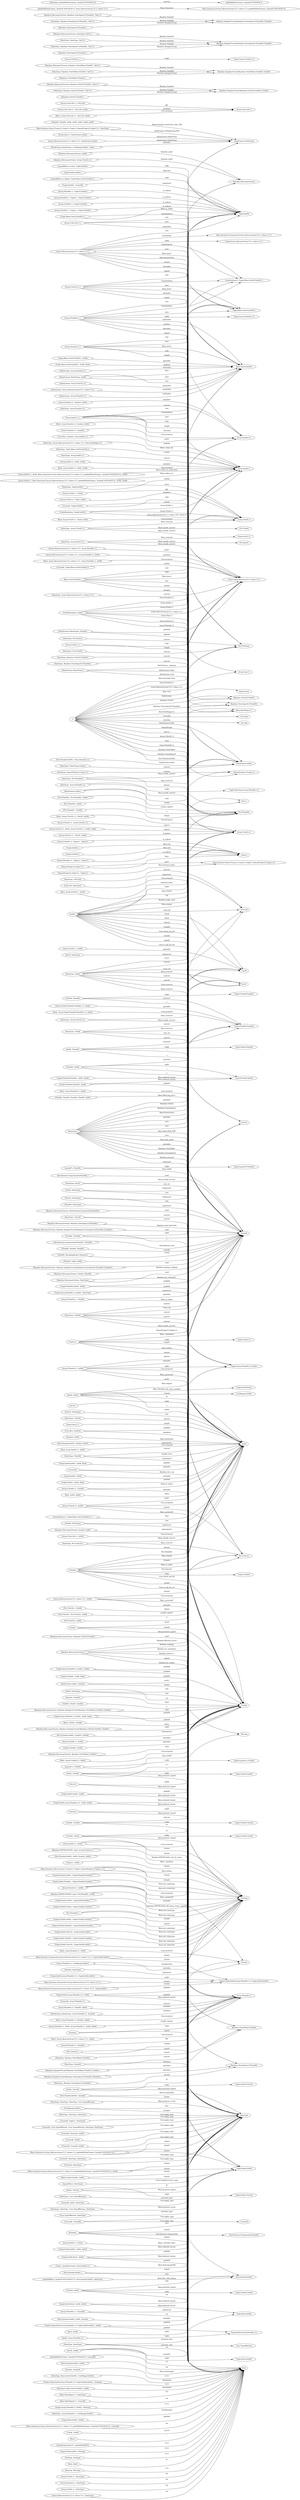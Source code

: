 digraph G {
rankdir="LR";
1 [ label="()",];
2 [ label="missing",];
3 [ label="DataFrames.DataFrame",];
4 [ label="(Int64,)",];
5 [ label="Random.MersenneTwister",];
6 [ label="(Random.MersenneTwister, Int64)",];
7 [ label="Array{UInt32,1}",];
8 [ label="(Int64, Int64)",];
9 [ label="Bool",];
10 [ label="(DataType,)",];
11 [ label="(UnionAll, DataType)",];
12 [ label="DataType",];
13 [ label="(UnionAll, DataType, Int64)",];
14 [ label="(UndefInitializer, Int64)",];
15 [ label="(DataType, Int64)",];
16 [ label="Int64",];
17 [ label="(Int64, UInt32)",];
18 [ label="(UInt32,)",];
19 [ label="(DataType, DataType)",];
20 [ label="Core.TypeofBottom",];
21 [ label="(DataType, DataType, DataType, Core.TypeofBottom)",];
22 [ label="(DataType, Core.TypeofBottom)",];
23 [ label="(Int64, DataType)",];
24 [ label="(UInt32, DataType)",];
25 [ label="(DataType, UInt32)",];
26 [ label="Tuple{Int64,UInt32}",];
27 [ label="Tuple{Int64,Int64}",];
28 [ label="(Tuple{Int64,UInt32}, Tuple{Int64,Int64})",];
29 [ label="Nothing",];
30 [ label="(Array{UInt32,1}, Int64)",];
31 [ label="UInt32",];
32 [ label="UInt64",];
33 [ label="UInt8",];
34 [ label="(UInt8, UInt8)",];
35 [ label="(UInt64, DataType)",];
36 [ label="(DataType, UInt64)",];
37 [ label="(Array{UInt32,1},)",];
38 [ label="IndexLinear",];
39 [ label="(IndexLinear, Array{UInt32,1})",];
40 [ label="Base.OneTo{Int64}",];
41 [ label="Tuple{Base.OneTo{Int64}}",];
42 [ label="Tuple{Int64}",];
43 [ label="(UnionAll, Tuple{Int64})",];
44 [ label="(Tuple{Int64}, Int64)",];
45 [ label="(Tuple{Int64}, Int64, Bool)",];
46 [ label="(Bool, Int64, Int64)",];
47 [ label="(Base.OneTo{Int64},)",];
48 [ label="(Tuple{Base.OneTo{Int64}}, Int64)",];
49 [ label="(Tuple{Base.OneTo{Int64}}, Int64, Bool)",];
50 [ label="(Array{UInt32,1}, UInt32, Int64)",];
51 [ label="(Bool, Array{UInt32,1}, UInt32, Int64)",];
52 [ label="(Int64, UInt64)",];
53 [ label="(Random.MersenneTwister, Array{UInt32,1})",];
54 [ label="(Bool,)",];
55 [ label="(Array{UInt32,1}, Array{UInt32,1})",];
56 [ label="(Array{UInt32,1}, Int64, Array{UInt32,1}, Int64, Int64)",];
57 [ label="Ptr{UInt32}",];
58 [ label="(DataType, Array{UInt32,1})",];
59 [ label="LinearIndices{1,Tuple{Base.OneTo{Int64}}}",];
60 [ label="(Tuple{Base.OneTo{Int64}},)",];
61 [ label="(UnionAll, Int64, DataType)",];
62 [ label="(LinearIndices{1,Tuple{Base.OneTo{Int64}}},)",];
63 [ label="(Ptr{UInt32}, Int64)",];
64 [ label="(Ptr{UInt32},)",];
65 [ label="(DataType, Ptr{UInt32})",];
66 [ label="(UInt64, UInt64)",];
67 [ label="(Ptr{UInt32}, UInt64)",];
68 [ label="(UInt64,)",];
69 [ label="(Ptr{UInt32}, Ptr{UInt32}, Int64)",];
70 [ label="Ptr{Nothing}",];
71 [ label="(Random.DSFMT.DSFMT_state, Array{UInt32,1})",];
72 [ label="(DataType, Array{Int32,1})",];
73 [ label="Array{Int32,1}",];
74 [ label="Int32",];
75 [ label="(DataType, Int32)",];
76 [ label="(Int32, DataType)",];
77 [ label="Ptr{Int32}",];
78 [ label="(DataType, Ptr{Int32})",];
79 [ label="(Random.MersenneTwister,)",];
80 [ label="(typeof(setproperty!), typeof(setfield!))",];
81 [ label="(Random.MersenneTwister, Symbol, Int64)",];
82 [ label="(DataType, Symbol)",];
83 [ label="(Random.MersenneTwister, DataType)",];
84 [ label="(Array{Float64,1}, Float64)",];
85 [ label="Array{Float64,1}",];
86 [ label="(DataType, Float64)",];
87 [ label="Float64",];
88 [ label="(Array{Float64,1},)",];
89 [ label="(Array{Float64,1}, Int64)",];
90 [ label="(Tuple{Int64,Int64}, Nothing)",];
91 [ label="(Tuple{Int64,Int64}, Int64)",];
92 [ label="(Array{Float64,1}, Float64, Int64)",];
93 [ label="(Float64, DataType)",];
94 [ label="(Bool, Array{Float64,1}, Float64, Int64)",];
95 [ label="(Base.OneTo{Int64}, Int64)",];
96 [ label="(Nothing, Nothing)",];
97 [ label="UInt128",];
98 [ label="(UInt128, DataType)",];
99 [ label="(Array{UInt128,1}, UInt128)",];
100 [ label="Array{UInt128,1}",];
101 [ label="(DataType, UInt128)",];
102 [ label="(Array{UInt128,1},)",];
103 [ label="(Array{UInt128,1}, Int64)",];
104 [ label="(Array{UInt128,1}, UInt128, Int64)",];
105 [ label="(Bool, Array{UInt128,1}, UInt128, Int64)",];
106 [ label="(Float64, Int64)",];
107 [ label="Tuple{Float64,Float64}",];
108 [ label="(Float64, Float64)",];
109 [ label="(Tuple{Float64,Float64}, Int64)",];
110 [ label="Tuple{Float64,Int64}",];
111 [ label="(Tuple{Float64,Float64}, Int64, Int64)",];
112 [ label="(Tuple{Float64,Int64}, Int64)",];
113 [ label="(Tuple{Float64,Int64}, Tuple{Float64,Float64})",];
114 [ label="(Float64, Float64, Int64, Int64, Int64, Int64, Int64)",];
115 [ label="(IndexLinear, Array{Float64,1})",];
116 [ label="(Float64, Int64, Int64)",];
117 [ label="(typeof(*), Float64)",];
118 [ label="Tuple{typeof(*),Float64}",];
119 [ label="(Int64, Float64)",];
120 [ label="(DataType, DataType, Core.TypeofBottom, DataType)",];
121 [ label="(Core.TypeofBottom, DataType)",];
122 [ label="Tuple{Int64,Float64}",];
123 [ label="(Tuple{Int64,Float64}, Tuple{Float64,Float64})",];
124 [ label="(Float64,)",];
125 [ label="Distributions.Exponential{Float64}",];
126 [ label="(Distributions.Exponential{Float64},)",];
127 [ label="(Random.MersenneTwister, Distributions.Exponential{Float64})",];
128 [ label="Random.UInt52{UInt64}",];
129 [ label="(UnionAll,)",];
130 [ label="(Random.MersenneTwister, Random.UInt52{UInt64})",];
131 [ label="Val{1}",];
132 [ label="(UnionAll, Int64)",];
133 [ label="(Random.MersenneTwister, Random.UInt52{UInt64}, Val{1})",];
134 [ label="Random.SamplerTrivial{Random.UInt52{UInt64},UInt64}",];
135 [ label="(DataType, Random.UInt52{UInt64}, Val{1})",];
136 [ label="(Random.UInt52{UInt64},)",];
137 [ label="(UnionAll, DataType, DataType)",];
138 [ label="(DataType, Random.UInt52{UInt64})",];
139 [ label="(Random.MersenneTwister, Random.SamplerTrivial{Random.UInt52{UInt64},UInt64})",];
140 [ label="Random.UInt52Raw{UInt64}",];
141 [ label="(Random.MersenneTwister, Random.UInt52Raw{UInt64})",];
142 [ label="(Random.MersenneTwister, Random.UInt52Raw{UInt64}, Val{1})",];
143 [ label="Random.SamplerTrivial{Random.UInt52Raw{UInt64},UInt64}",];
144 [ label="(DataType, Random.UInt52Raw{UInt64}, Val{1})",];
145 [ label="(Random.UInt52Raw{UInt64},)",];
146 [ label="(DataType, Random.UInt52Raw{UInt64})",];
147 [ label="(Random.MersenneTwister, Random.SamplerTrivial{Random.UInt52Raw{UInt64},UInt64})",];
148 [ label="Ptr{Float64}",];
149 [ label="(DataType, Array{Float64,1})",];
150 [ label="(Random.DSFMT.DSFMT_state, Ptr{Float64}, Int64)",];
151 [ label="(Ptr{Float64},)",];
152 [ label="(DataType, Ptr{Float64})",];
153 [ label="(UInt64, Int64)",];
154 [ label="(Bool, Bool)",];
155 [ label="(Int32, Int64)",];
156 [ label="(Int32,)",];
157 [ label="(Tuple{Int64,Int64}, Int64, Int64)",];
158 [ label="Tuple{Int32,Int64}",];
159 [ label="(Tuple{Int32,Int64}, Tuple{Int64,Int64})",];
160 [ label="(Random.SamplerTrivial{Random.UInt52Raw{UInt64},UInt64},)",];
161 [ label="Random.CloseOpen12{Float64}",];
162 [ label="(Random.MersenneTwister, Random.CloseOpen12{Float64})",];
163 [ label="(Bool, Array{Float64,1}, Int64)",];
164 [ label="(UInt64, UInt8)",];
165 [ label="(UInt8,)",];
166 [ label="(UInt8, DataType)",];
167 [ label="(DataType, UInt8)",];
168 [ label="Tuple{UInt64,UInt8}",];
169 [ label="Tuple{UInt64,UInt64}",];
170 [ label="(Tuple{UInt64,UInt8}, Tuple{UInt64,UInt64})",];
171 [ label="Tuple{UInt64,Int64}",];
172 [ label="(Tuple{UInt64,Int64}, Tuple{UInt64,UInt64})",];
173 [ label="(Array{Float64,1}, UInt64)",];
174 [ label="Tuple{UInt64}",];
175 [ label="(Array{Float64,1}, Tuple{UInt64})",];
176 [ label="(Array{Float64,1}, Tuple{}, Tuple{UInt64})",];
177 [ label="(Tuple{UInt64}, Int64)",];
178 [ label="(Tuple{UInt64}, Int64, Bool)",];
179 [ label="(Tuple{},)",];
180 [ label="Tuple{}",];
181 [ label="(Tuple{UInt64},)",];
182 [ label="(Array{Float64,1}, Tuple{}, Tuple{})",];
183 [ label="Tuple{Array{Float64,1}}",];
184 [ label="(UInt64, Float64)",];
185 [ label="Tuple{UInt64,Float64}",];
186 [ label="(Tuple{UInt64,Float64}, Tuple{Float64,Float64})",];
187 [ label="(Array{UInt64,1}, UInt64)",];
188 [ label="(Array{UInt64,1}, Tuple{UInt64})",];
189 [ label="(Array{UInt64,1}, Tuple{}, Tuple{UInt64})",];
190 [ label="(Array{UInt64,1}, Tuple{}, Tuple{})",];
191 [ label="(Array{UInt64,1},)",];
192 [ label="Tuple{Array{UInt64,1}}",];
193 [ label="(Array{UInt64,1}, Int64)",];
194 [ label="(Bool, Array{UInt64,1}, Int64)",];
195 [ label="(Distributions.Exponential{Float64}, Float64)",];
196 [ label="(Random.MersenneTwister, DataType, Val{1})",];
197 [ label="Random.SamplerTrivial{Random.CloseOpen01{Float64},Float64}",];
198 [ label="(DataType, DataType, Val{1})",];
199 [ label="Random.CloseOpen01{Float64}",];
200 [ label="(DataType, Random.CloseOpen01{Float64}, Val{1})",];
201 [ label="(Random.CloseOpen01{Float64},)",];
202 [ label="(DataType, Random.CloseOpen01{Float64})",];
203 [ label="(Random.MersenneTwister, Random.SamplerTrivial{Random.CloseOpen01{Float64},Float64})",];
204 [ label="(Random.MersenneTwister, Random.CloseOpen12{Float64}, Val{1})",];
205 [ label="Random.SamplerTrivial{Random.CloseOpen12{Float64},Float64}",];
206 [ label="(DataType, Random.CloseOpen12{Float64}, Val{1})",];
207 [ label="(Random.CloseOpen12{Float64},)",];
208 [ label="(DataType, Random.CloseOpen12{Float64})",];
209 [ label="(Random.MersenneTwister, Random.SamplerTrivial{Random.CloseOpen12{Float64},Float64})",];
210 [ label="(Random.SamplerTrivial{Random.CloseOpen12{Float64},Float64},)",];
211 [ label="(Random.MersenneTwister, UInt64, Float64)",];
212 [ label="(Bool, UInt64, UInt64)",];
213 [ label="(Int64, UInt16)",];
214 [ label="(UInt16,)",];
215 [ label="(UInt16, DataType)",];
216 [ label="(DataType, UInt16)",];
217 [ label="Tuple{Int64,UInt16}",];
218 [ label="(Tuple{Int64,UInt16}, Tuple{Int64,Int64})",];
219 [ label="(Float64, Float64, Float64, Float64, Int64)",];
220 [ label="(Array{Tuple{Float64,Float64},1}, Int64)",];
221 [ label="(Bool, Array{Tuple{Float64,Float64},1}, Int64)",];
222 [ label="(Float64, Float64, Float64)",];
223 [ label="(Float64, RoundingMode{:Nearest})",];
224 [ label="NamedTuple{(),Tuple{}}",];
225 [ label="(UnionAll, Tuple{}, DataType)",];
226 [ label="(NamedTuple{(),Tuple{}},)",];
227 [ label="Base.Iterators.Pairs{Union{},Union{},Tuple{},NamedTuple{(),Tuple{}}}",];
228 [ label="(NamedTuple{(),Tuple{}}, Tuple{})",];
229 [ label="(UnionAll, Core.TypeofBottom, Core.TypeofBottom, DataType, DataType)",];
230 [ label="(DataType, NamedTuple{(),Tuple{}})",];
231 [ label="(Base.Iterators.Pairs{Union{},Union{},Tuple{},NamedTuple{(),Tuple{}}}, DataType)",];
232 [ label="(Base.Iterators.Pairs{Union{},Union{},Tuple{},NamedTuple{(),Tuple{}}},)",];
233 [ label="Missing",];
234 [ label="Tuple{Tuple{}}",];
235 [ label="(Missing, Missing)",];
236 [ label="(Tuple{}, Int64)",];
237 [ label="Array{Any,1}",];
238 [ label="DataFrames.Index",];
239 [ label="Dict{Symbol,Int64}",];
240 [ label="Array{UInt8,1}",];
241 [ label="(DataType, Tuple{Int64})",];
242 [ label="(typeof(Base.to_dim), Tuple{Int64})",];
243 [ label="(UndefInitializer, Tuple{Int64})",];
244 [ label="(Array{UInt8,1}, UInt8)",];
245 [ label="(DataType, Array{UInt8,1})",];
246 [ label="(Array{UInt8,1},)",];
247 [ label="Ptr{UInt8}",];
248 [ label="(DataType, Ptr{UInt8})",];
249 [ label="(Array{UInt8,1}, DataType)",];
250 [ label="Array{Symbol,1}",];
251 [ label="(DataType, Array{Symbol,1})",];
252 [ label="(Array{Symbol,1}, DataType)",];
253 [ label="Array{Int64,1}",];
254 [ label="(DataType, Array{Int64,1})",];
255 [ label="(Array{Int64,1}, DataType)",];
256 [ label="(Dict{Symbol,Int64}, Array{Symbol,1})",];
257 [ label="(Array{Any,1}, DataFrames.Index)",];
258 [ label="Core.Box",];
259 [ label="(DataFrames.Index,)",];
260 [ label="(Array{Symbol,1},)",];
261 [ label="(Array{Any,1},)",];
262 [ label="(UnionAll, UnionAll)",];
263 [ label="Array{AbstractArray{T,1} where T,1}",];
264 [ label="(UnionAll, UnionAll, Int64)",];
265 [ label="(DataType, Array{AbstractArray{T,1} where T,1})",];
266 [ label="(Array{AbstractArray{T,1} where T,1}, DataType)",];
267 [ label="(DataType, DataFrames.Index)",];
268 [ label="(DataFrames.DataFrame, Array{Float64,1}, Symbol)",];
269 [ label="(DataFrames.DataFrame,)",];
270 [ label="(DataFrames.DataFrame, Symbol)",];
271 [ label="(Array{Float64,1}, UnionAll)",];
272 [ label="(DataFrames.Index, Symbol)",];
273 [ label="(Dict{Symbol,Int64}, Symbol)",];
274 [ label="(Symbol, Int64)",];
275 [ label="(Symbol,)",];
276 [ label="(Symbol, UInt64)",];
277 [ label="Tuple{Int64,UInt64}",];
278 [ label="(Tuple{Int64,UInt64}, Tuple{UInt64,UInt64})",];
279 [ label="(UInt64, UInt64, UInt64)",];
280 [ label="(typeof(+), UInt64)",];
281 [ label="Tuple{typeof(+),UInt64}",];
282 [ label="(Dict{Symbol,Int64}, Int64)",];
283 [ label="(Array{UInt8,1}, Int64)",];
284 [ label="(Bool, Array{UInt8,1}, Int64)",];
285 [ label="(Dict{Symbol,Int64}, Int64, Symbol)",];
286 [ label="(Dict{Symbol,Int64}, Int64, Symbol, Int64)",];
287 [ label="(Array{UInt8,1}, UInt8, Int64)",];
288 [ label="(Bool, Array{UInt8,1}, UInt8, Int64)",];
289 [ label="(Array{Symbol,1}, Symbol, Int64)",];
290 [ label="Symbol",];
291 [ label="(Symbol, DataType)",];
292 [ label="(Bool, Array{Symbol,1}, Symbol, Int64)",];
293 [ label="(Array{Int64,1}, Int64, Int64)",];
294 [ label="(Bool, Array{Int64,1}, Int64, Int64)",];
295 [ label="(Dict{Symbol,Int64}, Symbol, Int64)",];
296 [ label="(Dict{Symbol,Int64},)",];
297 [ label="(Dict{Symbol,Int64}, Symbol, UInt64)",];
298 [ label="(Array{Symbol,1}, Symbol)",];
299 [ label="(Array{Symbol,1}, Int64)",];
300 [ label="(IndexLinear, Array{Symbol,1})",];
301 [ label="(Array{AbstractArray{T,1} where T,1}, Array{Float64,1})",];
302 [ label="(UnionAll, Array{Float64,1})",];
303 [ label="(Array{AbstractArray{T,1} where T,1}, Int64)",];
304 [ label="(Array{AbstractArray{T,1} where T,1},)",];
305 [ label="(IndexLinear, Array{AbstractArray{T,1} where T,1})",];
306 [ label="(Array{AbstractArray{T,1} where T,1}, Array{Float64,1}, Int64)",];
307 [ label="(Bool, Array{AbstractArray{T,1} where T,1}, Array{Float64,1}, Int64)",];
308 [ label="(Bool, Array{AbstractArray{T,1} where T,1}, Int64)",];
309 [ label="(Bool, Array{Symbol,1}, Int64)",];
310 [ label="(Symbol, Symbol)",];
311 [ label="(DataFrames.DataFrame, Int64)",];
312 [ label="UnitRange{Int64}",];
313 [ label="(DataFrames.DataFrame, UnitRange{Int64}, Colon)",];
314 [ label="(DataType, Base.OneTo{Int64}, UnitRange{Int64})",];
315 [ label="(UnitRange{Int64},)",];
316 [ label="(DataType, Base.OneTo{Int64}, Int64)",];
317 [ label="Base.HasShape{1}",];
318 [ label="(Base.HasShape{1}, DataType)",];
319 [ label="(Base.HasShape{1}, UnionAll)",];
320 [ label="UnionAll",];
321 [ label="(UnionAll, Tuple{Base.OneTo{Int64}})",];
322 [ label="(typeof(Base.to_shape), Tuple{Base.OneTo{Int64}})",];
323 [ label="(Tuple{Int64}, UnionAll)",];
324 [ label="Tuple{Array{Float64,1},Int64}",];
325 [ label="(Tuple{Array{Float64,1},Int64}, Nothing)",];
326 [ label="(Tuple{Array{Float64,1},Int64}, Int64)",];
327 [ label="(Array{Float64,1}, UnitRange{Int64})",];
328 [ label="Tuple{DataType,Array{Float64,1}}",];
329 [ label="(DataType, Array{Float64,1}, UnitRange{Int64})",];
330 [ label="Tuple{Int64,Bool}",];
331 [ label="(Tuple{Int64,Bool}, Int64)",];
332 [ label="(Tuple{Int64,Bool}, Int64, Int64)",];
333 [ label="Tuple{Bool,Int64}",];
334 [ label="(Bool, Int64)",];
335 [ label="(Tuple{Bool,Int64}, Int64)",];
336 [ label="(Array{Float64,1}, Int64, Array{Float64,1}, Int64, Int64)",];
337 [ label="(Ptr{Float64}, Int64)",];
338 [ label="(Ptr{Float64}, UInt64)",];
339 [ label="(Ptr{Float64}, Ptr{Float64}, Int64)",];
340 [ label="(getfield(Base, Symbol(&quot;##219#221&quot;)), Dict{Symbol,Int64}, DataType)",];
341 [ label="(Array{Int64,1},)",];
342 [ label="(Array{AbstractArray{T,1} where T,1}, DataFrames.Index)",];
343 [ label="(getfield(DataFrames, Symbol(&quot;##52#54&quot;)), Array{AbstractArray{T,1} where T,1})",];
344 [ label="Base.Generator{Array{AbstractArray{T,1} where T,1},getfield(DataFrames, Symbol(&quot;##52#54&quot;))}",];
345 [ label="(DataType, getfield(DataFrames, Symbol(&quot;##52#54&quot;)))",];
346 [ label="getfield(DataFrames, Symbol(&quot;##52#54&quot;))",];
347 [ label="(Base.Generator{Array{AbstractArray{T,1} where T,1},getfield(DataFrames, Symbol(&quot;##52#54&quot;))},)",];
348 [ label="(Base.Generator{Array{AbstractArray{T,1} where T,1},getfield(DataFrames, Symbol(&quot;##52#54&quot;))}, UnionAll)",];
349 [ label="(getfield(DataFrames, Symbol(&quot;##52#54&quot;)), UnionAll)",];
350 [ label="(typeof(first), DataType)",];
351 [ label="Tuple{Array{AbstractArray{T,1} where T,1}}",];
352 [ label="(DataType, DataType, DataType)",];
353 [ label="(Tuple{Array{Float64,1},Int64}, DataType)",];
354 [ label="(Tuple{Array{Float64,1},Int64}, Int64, Bool)",];
355 [ label="(DataType, Array{AbstractArray{T,1} where T,1}, Base.HasShape{1})",];
356 [ label="(DataType, Tuple{Base.OneTo{Int64}})",];
357 [ label="(Array{Int64,1}, Int64, Base.Generator{Array{AbstractArray{T,1} where T,1},getfield(DataFrames, Symbol(&quot;##52#54&quot;))}, Int64)",];
358 [ label="(Array{Int64,1}, Int64)",];
359 [ label="(Array{Int64,1}, Base.Generator{Array{AbstractArray{T,1} where T,1},getfield(DataFrames, Symbol(&quot;##52#54&quot;))}, Int64, Int64)",];
360 [ label="(Base.Generator{Array{AbstractArray{T,1} where T,1},getfield(DataFrames, Symbol(&quot;##52#54&quot;))}, Int64)",];
361 [ label="(Core.Box, Symbol, Array{Int64,1})",];
362 [ label="(Core.Box, Symbol)",];
363 [ label="(Colon, typeof(extrema), Array{Int64,1})",];
364 [ label="(Array{Int64,1}, Colon)",];
365 [ label="(Bool, Array{Int64,1}, Int64)",];
366 [ label="Base.Iterators.Enumerate{Array{AbstractArray{T,1} where T,1}}",];
367 [ label="(Base.Iterators.Enumerate{Array{AbstractArray{T,1} where T,1}},)",];
368 [ label="Tuple{Tuple{Int64,Array{Float64,1}},Tuple{Int64,Int64}}",];
369 [ label="(Base.Iterators.Enumerate{Array{AbstractArray{T,1} where T,1}}, Tuple{Int64})",];
370 [ label="(Tuple{Int64},)",];
371 [ label="(Int64, Array{Float64,1})",];
372 [ label="Tuple{Int64,Array{Float64,1}}",];
373 [ label="(Tuple{Int64,Array{Float64,1}}, Tuple{Int64,Int64})",];
374 [ label="(Tuple{Tuple{Int64,Array{Float64,1}},Tuple{Int64,Int64}}, Nothing)",];
375 [ label="(Tuple{Tuple{Int64,Array{Float64,1}},Tuple{Int64,Int64}}, Int64)",];
376 [ label="(Tuple{Int64,Array{Float64,1}}, Int64)",];
377 [ label="(Tuple{Int64,Array{Float64,1}}, Int64, Int64)",];
378 [ label="(Base.Iterators.Enumerate{Array{AbstractArray{T,1} where T,1}}, Tuple{Int64,Int64})",];
379 [ label="(Tuple{Int64,Int64}, Int64, Bool)",];
380 [ label="(Tuple{Int64,Int64},)",];
1 -> 2 [ label="missing", ]
1 -> 3 [ label="Main.Example.main", ]
1 -> 7 [ label="Array{UInt32,1}", ]
1 -> 38 [ label="IndexLinear", ]
1 -> 85 [ label="Array{Float64,1}", ]
1 -> 87 [ label="rand", ]
1 -> 128 [ label="Random.UInt52", ]
1 -> 131 [ label="Val{1}", ]
1 -> 140 [ label="Random.UInt52Raw", ]
1 -> 161 [ label="Random.CloseOpen12", ]
1 -> 199 [ label="Random.CloseOpen01{Float64}", ]
1 -> 224 [ label="NamedTuple", ]
1 -> 237 [ label="Base.vect", ]
1 -> 238 [ label="DataFrames.Index", ]
1 -> 239 [ label="Dict{Symbol,Int64}", ]
1 -> 250 [ label="Array{Symbol,1}", ]
1 -> 258 [ label="Core.Box", ]
1 -> 263 [ label="Array{AbstractArray{T,1} where T,1}", ]
1 -> 317 [ label="Base.HasShape{1}", ]
4 -> 5 [ label="Random.seed!", ]
4 -> 7 [ label="Random.make_seed", ]
4 -> 9 [ label="Core.is_top_bit_set", ]
4 -> 12 [ label="typeof", ]
4 -> 16 [ label="Core.check_top_bit", ]
4 -> 31 [ label="UInt32", ]
4 -> 32 [ label="UInt64", ]
4 -> 33 [ label="UInt8", ]
4 -> 40 [ label="Base.OneTo", ]
4 -> 42 [ label="tuple", ]
4 -> 74 [ label="Int32", ]
4 -> 87 [ label="Float64", ]
4 -> 97 [ label="UInt128", ]
4 -> 131 [ label="Val", ]
4 -> 180 [ label="Base.argtail", ]
6 -> 5 [ label="Random.seed!", ]
8 -> 9 [ label="&lt;", ]
8 -> 16 [ label="&amp;", ]
8 -> 27 [ label="tuple", ]
8 -> 42 [ label="Base.argtail", ]
8 -> 312 [ label="Colon()", ]
8 -> 330 [ label="Base.Checked.sub_with_overflow", ]
10 -> 7 [ label="getindex", ]
10 -> 9 [ label="isbitstype", ]
10 -> 12 [ label="Random.gentype", ]
10 -> 16 [ label="zero", ]
10 -> 32 [ label="Base.sign_mask", ]
10 -> 33 [ label="zero", ]
10 -> 85 [ label="getindex", ]
10 -> 87 [ label="Base.Math.MAX_EXP", ]
10 -> 97 [ label="zero", ]
10 -> 128 [ label="Random.UInt52", ]
10 -> 140 [ label="Random.UInt52Raw", ]
10 -> 161 [ label="Random.CloseOpen12", ]
10 -> 199 [ label="Random.CloseOpen01", ]
10 -> 250 [ label="getindex", ]
10 -> 317 [ label="Base.IteratorSize", ]
11 -> 12 [ label="Core.apply_type", ]
13 -> 12 [ label="Core.apply_type", ]
14 -> 7 [ label="Array{UInt32,1}", ]
14 -> 85 [ label="Array{Float64,1}", ]
14 -> 237 [ label="Array{Any,1}", ]
14 -> 240 [ label="Array{UInt8,1}", ]
14 -> 250 [ label="Array{Symbol,1}", ]
14 -> 253 [ label="Array{Int64,1}", ]
14 -> 263 [ label="Array{AbstractArray{T,1} where T,1}", ]
15 -> 16 [ label="Core.cconvert", ]
15 -> 31 [ label="convert", ]
15 -> 32 [ label="Base.cconvert", ]
15 -> 33 [ label="trunc_int", ]
15 -> 74 [ label="Base.cconvert", ]
15 -> 87 [ label="convert", ]
15 -> 97 [ label="convert", ]
15 -> 240 [ label="zeros", ]
17 -> 12 [ label="Base.promote_typeof", ]
17 -> 16 [ label="&amp;", ]
17 -> 26 [ label="tuple", ]
18 -> 12 [ label="Base.promote_typeof", ]
18 -> 16 [ label="Int64", ]
19 -> 9 [ label="isa", ]
19 -> 12 [ label="promote_type", ]
19 -> 20 [ label="promote_rule", ]
21 -> 12 [ label="Base.promote_result", ]
22 -> 12 [ label="promote_type", ]
23 -> 9 [ label="isa", ]
23 -> 16 [ label="rem", ]
23 -> 32 [ label="rem", ]
24 -> 16 [ label="rem", ]
24 -> 31 [ label="typeassert", ]
25 -> 16 [ label="convert", ]
25 -> 31 [ label="convert", ]
28 -> 29 [ label="Base.not_sametype", ]
30 -> 7 [ label="push!", ]
30 -> 16 [ label="Core.arraysize", ]
30 -> 29 [ label="Base._growend!", ]
30 -> 57 [ label="pointer", ]
34 -> 9 [ label="eq_int", ]
35 -> 16 [ label="rem", ]
35 -> 32 [ label="typeassert", ]
36 -> 16 [ label="convert", ]
36 -> 32 [ label="Base.unsafe_convert", ]
36 -> 33 [ label="trunc_int", ]
36 -> 57 [ label="convert", ]
36 -> 87 [ label="convert", ]
36 -> 148 [ label="convert", ]
37 -> 12 [ label="typeof", ]
37 -> 16 [ label="lastindex", ]
37 -> 40 [ label="Base.axes1", ]
37 -> 41 [ label="axes", ]
37 -> 42 [ label="size", ]
37 -> 59 [ label="LinearIndices", ]
39 -> 40 [ label="eachindex", ]
43 -> 41 [ label="map", ]
43 -> 263 [ label="similar", ]
44 -> 16 [ label="getindex", ]
45 -> 16 [ label="getfield", ]
46 -> 16 [ label="ifelse", ]
47 -> 9 [ label="isempty", ]
47 -> 16 [ label="last", ]
47 -> 27 [ label="iterate", ]
47 -> 40 [ label="Base.axes1", ]
47 -> 41 [ label="tuple", ]
47 -> 42 [ label="size", ]
48 -> 40 [ label="getindex", ]
49 -> 40 [ label="getfield", ]
50 -> 7 [ label="setindex!", ]
51 -> 7 [ label="Core.arrayset", ]
52 -> 12 [ label="Base.promote_typeof", ]
52 -> 16 [ label="&gt;&gt;", ]
52 -> 32 [ label="*", ]
52 -> 277 [ label="tuple", ]
53 -> 5 [ label="Random.seed!", ]
54 -> 9 [ label="!", ]
55 -> 7 [ label="copyto!", ]
56 -> 7 [ label="copyto!", ]
58 -> 7 [ label="Base.cconvert", ]
58 -> 57 [ label="Base.unsafe_convert", ]
60 -> 42 [ label="Base.to_shape", ]
60 -> 59 [ label="LinearIndices", ]
61 -> 12 [ label="Core.apply_type", ]
62 -> 16 [ label="first", ]
63 -> 57 [ label="+", ]
64 -> 12 [ label="typeof", ]
64 -> 32 [ label="UInt64", ]
65 -> 32 [ label="bitcast", ]
65 -> 57 [ label="Base.cconvert", ]
65 -> 70 [ label="Base.unsafe_convert", ]
66 -> 9 [ label="==", ]
66 -> 32 [ label="add_ptr", ]
66 -> 169 [ label="tuple", ]
67 -> 57 [ label="oftype", ]
68 -> 9 [ label="Core.is_top_bit_set", ]
68 -> 12 [ label="typeof", ]
68 -> 16 [ label="Base.to_index", ]
68 -> 32 [ label="Core.check_top_bit", ]
68 -> 57 [ label="Ptr{UInt32}", ]
68 -> 87 [ label="Float64", ]
68 -> 148 [ label="Ptr{Float64}", ]
68 -> 174 [ label="tuple", ]
68 -> 180 [ label="Base.argtail", ]
69 -> 57 [ label="unsafe_copyto!", ]
71 -> 29 [ label="Random.DSFMT.dsfmt_init_by_array", ]
72 -> 70 [ label="Base.unsafe_convert", ]
72 -> 73 [ label="Base.cconvert", ]
72 -> 77 [ label="Base.unsafe_convert", ]
75 -> 16 [ label="sext_int", ]
75 -> 74 [ label="Base.unsafe_convert", ]
76 -> 74 [ label="typeassert", ]
78 -> 70 [ label="convert", ]
79 -> 5 [ label="Random.fillcache_zeros!", ]
79 -> 9 [ label="Random.mt_empty", ]
79 -> 12 [ label="typeof", ]
79 -> 16 [ label="Random.mt_setempty!", ]
79 -> 29 [ label="Random.reserve_1", ]
79 -> 87 [ label="Random.randexp", ]
80 -> 9 [ label="===", ]
81 -> 16 [ label="setproperty!", ]
82 -> 12 [ label="fieldtype", ]
82 -> 290 [ label="convert", ]
83 -> 16 [ label="Random.mt_setempty!", ]
83 -> 87 [ label="rand", ]
84 -> 85 [ label="fill!", ]
86 -> 16 [ label="unsafe_trunc", ]
86 -> 32 [ label="reinterpret", ]
86 -> 87 [ label="convert", ]
88 -> 12 [ label="typeof", ]
88 -> 16 [ label="lastindex", ]
88 -> 40 [ label="eachindex", ]
88 -> 41 [ label="axes", ]
88 -> 42 [ label="size", ]
88 -> 59 [ label="LinearIndices", ]
88 -> 148 [ label="pointer", ]
88 -> 183 [ label="tuple", ]
89 -> 16 [ label="Core.arraysize", ]
89 -> 29 [ label="Base._growend!", ]
89 -> 85 [ label="push!", ]
89 -> 87 [ label="getindex", ]
89 -> 148 [ label="pointer", ]
89 -> 324 [ label="tuple", ]
90 -> 9 [ label="===", ]
91 -> 16 [ label="getfield", ]
91 -> 27 [ label="Base.indexed_iterate", ]
92 -> 85 [ label="setindex!", ]
93 -> 87 [ label="typeassert", ]
94 -> 85 [ label="Core.arrayset", ]
95 -> 27 [ label="iterate", ]
95 -> 29 [ label="iterate", ]
96 -> 9 [ label="===", ]
98 -> 97 [ label="typeassert", ]
99 -> 100 [ label="fill!", ]
101 -> 97 [ label="convert", ]
102 -> 40 [ label="eachindex", ]
102 -> 41 [ label="axes", ]
102 -> 42 [ label="size", ]
103 -> 16 [ label="Core.arraysize", ]
104 -> 100 [ label="setindex!", ]
105 -> 100 [ label="Core.arrayset", ]
106 -> 9 [ label="&gt;", ]
106 -> 87 [ label="/", ]
106 -> 107 [ label="promote", ]
106 -> 110 [ label="tuple", ]
108 -> 9 [ label="&gt;", ]
108 -> 87 [ label="/", ]
108 -> 107 [ label="tuple", ]
109 -> 87 [ label="getfield", ]
109 -> 110 [ label="Base.indexed_iterate", ]
111 -> 110 [ label="Base.indexed_iterate", ]
112 -> 16 [ label="getfield", ]
112 -> 87 [ label="getfield", ]
113 -> 29 [ label="Base.not_sametype", ]
114 -> 3 [ label="Main.Example.continuous_time_SIR", ]
115 -> 40 [ label="eachindex", ]
116 -> 87 [ label="*", ]
117 -> 87 [ label="Base.afoldl", ]
117 -> 118 [ label="tuple", ]
119 -> 9 [ label="&lt;", ]
119 -> 87 [ label="/", ]
119 -> 107 [ label="promote", ]
119 -> 122 [ label="tuple", ]
120 -> 12 [ label="Base.promote_result", ]
121 -> 12 [ label="promote_type", ]
123 -> 29 [ label="Base.not_sametype", ]
124 -> 9 [ label="signbit", ]
124 -> 12 [ label="typeof", ]
124 -> 87 [ label="zero", ]
124 -> 125 [ label="Distributions.Exponential", ]
126 -> 87 [ label="rand", ]
127 -> 87 [ label="rand", ]
129 -> 12 [ label="Random.uint_sup", ]
129 -> 263 [ label="getindex", ]
130 -> 32 [ label="rand", ]
132 -> 12 [ label="Core.apply_type", ]
133 -> 134 [ label="Random.Sampler", ]
135 -> 134 [ label="Random.Sampler", ]
136 -> 134 [ label="Random.SamplerTrivial", ]
137 -> 12 [ label="Core.apply_type", ]
138 -> 128 [ label="convert", ]
139 -> 32 [ label="rand", ]
141 -> 32 [ label="rand", ]
142 -> 143 [ label="Random.Sampler", ]
144 -> 143 [ label="Random.Sampler", ]
145 -> 143 [ label="Random.SamplerTrivial", ]
146 -> 140 [ label="convert", ]
147 -> 32 [ label="rand", ]
149 -> 148 [ label="Base.unsafe_convert", ]
149 -> 328 [ label="tuple", ]
150 -> 29 [ label="Random.DSFMT.dsfmt_fill_array_close1_open2!", ]
151 -> 12 [ label="typeof", ]
151 -> 32 [ label="UInt64", ]
152 -> 32 [ label="bitcast", ]
152 -> 70 [ label="Base.unsafe_convert", ]
152 -> 148 [ label="Base.cconvert", ]
153 -> 9 [ label="==", ]
153 -> 12 [ label="Base.promote_typeof", ]
153 -> 32 [ label="rem", ]
153 -> 171 [ label="tuple", ]
154 -> 9 [ label="&amp;", ]
155 -> 9 [ label="&lt;=", ]
155 -> 27 [ label="promote", ]
155 -> 158 [ label="tuple", ]
156 -> 16 [ label="Int64", ]
157 -> 27 [ label="Base.indexed_iterate", ]
159 -> 29 [ label="Base.not_sametype", ]
160 -> 140 [ label="getindex", ]
162 -> 87 [ label="Random.rand_inbounds", ]
163 -> 87 [ label="Core.arrayref", ]
164 -> 12 [ label="Base.promote_typeof", ]
164 -> 32 [ label="&amp;", ]
164 -> 168 [ label="tuple", ]
165 -> 12 [ label="Base.promote_typeof", ]
165 -> 32 [ label="UInt64", ]
165 -> 74 [ label="Int32", ]
166 -> 32 [ label="rem", ]
166 -> 33 [ label="typeassert", ]
167 -> 16 [ label="zext_int", ]
167 -> 32 [ label="convert", ]
167 -> 33 [ label="convert", ]
167 -> 74 [ label="Base.cconvert", ]
170 -> 29 [ label="Base.not_sametype", ]
172 -> 29 [ label="Base.not_sametype", ]
173 -> 16 [ label="Base.to_index", ]
173 -> 87 [ label="getindex", ]
175 -> 42 [ label="to_indices", ]
176 -> 42 [ label="to_indices", ]
177 -> 32 [ label="getindex", ]
178 -> 32 [ label="getfield", ]
179 -> 16 [ label="length", ]
179 -> 29 [ label="iterate", ]
179 -> 180 [ label="Base._maybetail", ]
179 -> 224 [ label="NamedTuple{(),Tuple{}}", ]
179 -> 233 [ label="Base.isdone", ]
179 -> 234 [ label="tuple", ]
181 -> 180 [ label="Base.tail", ]
182 -> 180 [ label="to_indices", ]
184 -> 87 [ label="*", ]
184 -> 107 [ label="promote", ]
184 -> 185 [ label="tuple", ]
186 -> 29 [ label="Base.not_sametype", ]
187 -> 16 [ label="Base.to_index", ]
187 -> 32 [ label="getindex", ]
188 -> 42 [ label="to_indices", ]
189 -> 42 [ label="to_indices", ]
190 -> 180 [ label="to_indices", ]
191 -> 192 [ label="tuple", ]
193 -> 32 [ label="getindex", ]
194 -> 32 [ label="Core.arrayref", ]
195 -> 87 [ label="Distributions.xval", ]
196 -> 197 [ label="Random.Sampler", ]
198 -> 197 [ label="Random.Sampler", ]
200 -> 197 [ label="Random.Sampler", ]
201 -> 197 [ label="Random.SamplerTrivial", ]
202 -> 199 [ label="convert", ]
203 -> 87 [ label="rand", ]
204 -> 205 [ label="Random.Sampler", ]
206 -> 205 [ label="Random.Sampler", ]
207 -> 205 [ label="Random.SamplerTrivial", ]
208 -> 161 [ label="convert", ]
209 -> 87 [ label="rand", ]
210 -> 161 [ label="getindex", ]
211 -> 87 [ label="Random.randexp_unlikely", ]
212 -> 32 [ label="ifelse", ]
213 -> 12 [ label="Base.promote_typeof", ]
213 -> 16 [ label="&amp;", ]
213 -> 217 [ label="tuple", ]
214 -> 12 [ label="Base.promote_typeof", ]
214 -> 16 [ label="Int64", ]
215 -> 16 [ label="rem", ]
216 -> 16 [ label="convert", ]
218 -> 29 [ label="Base.not_sametype", ]
219 -> 87 [ label="Base.Math.log_proc1", ]
220 -> 107 [ label="getindex", ]
221 -> 107 [ label="Core.arrayref", ]
222 -> 87 [ label="muladd", ]
223 -> 87 [ label="round", ]
225 -> 12 [ label="Core.apply_type", ]
226 -> 180 [ label="keys", ]
226 -> 227 [ label="pairs", ]
228 -> 227 [ label="Base.Iterators.Pairs", ]
229 -> 12 [ label="Core.apply_type", ]
230 -> 224 [ label="convert", ]
231 -> 3 [ label="DataFrames.#DataFrame#59", ]
232 -> 9 [ label="isempty", ]
232 -> 29 [ label="iterate", ]
232 -> 233 [ label="Base.isdone", ]
235 -> 9 [ label="!==", ]
236 -> 29 [ label="iterate", ]
241 -> 240 [ label="zeros", ]
241 -> 253 [ label="similar", ]
242 -> 42 [ label="map", ]
243 -> 240 [ label="Array{UInt8,1}", ]
243 -> 253 [ label="Array{Int64,1}", ]
243 -> 263 [ label="Array{AbstractArray{T,1} where T,N} where N", ]
244 -> 240 [ label="fill!", ]
245 -> 70 [ label="Base.unsafe_convert", ]
245 -> 240 [ label="Base.cconvert", ]
245 -> 247 [ label="Base.unsafe_convert", ]
246 -> 16 [ label="length", ]
246 -> 240 [ label="copy", ]
248 -> 70 [ label="convert", ]
249 -> 9 [ label="isa", ]
251 -> 250 [ label="convert", ]
252 -> 9 [ label="isa", ]
254 -> 253 [ label="convert", ]
255 -> 9 [ label="isa", ]
256 -> 238 [ label="DataFrames.Index", ]
257 -> 3 [ label="DataFrames.DataFrame", ]
259 -> 16 [ label="length", ]
259 -> 238 [ label="copy", ]
260 -> 16 [ label="length", ]
260 -> 40 [ label="Base.axes1", ]
260 -> 41 [ label="axes", ]
260 -> 42 [ label="size", ]
260 -> 250 [ label="copy", ]
261 -> 16 [ label="length", ]
262 -> 12 [ label="Core.apply_type", ]
262 -> 320 [ label="Core.apply_type", ]
264 -> 12 [ label="Core.apply_type", ]
265 -> 263 [ label="convert", ]
266 -> 9 [ label="isa", ]
267 -> 238 [ label="convert", ]
268 -> 85 [ label="setindex!", ]
269 -> 16 [ label="DataFrames.ncol", ]
269 -> 238 [ label="DataFrames.index", ]
269 -> 263 [ label="DataFrames._columns", ]
270 -> 238 [ label="getfield", ]
270 -> 263 [ label="getfield", ]
271 -> 9 [ label="isa", ]
271 -> 85 [ label="typeassert", ]
272 -> 9 [ label="haskey", ]
272 -> 238 [ label="push!", ]
273 -> 9 [ label="haskey", ]
273 -> 16 [ label="Base.ht_keyindex", ]
274 -> 16 [ label="Base.hashindex", ]
275 -> 12 [ label="typeof", ]
275 -> 32 [ label="hash", ]
276 -> 32 [ label="hash", ]
278 -> 29 [ label="Base.not_sametype", ]
279 -> 32 [ label="+", ]
280 -> 32 [ label="Base.afoldl", ]
280 -> 281 [ label="tuple", ]
282 -> 9 [ label="Base.isslotempty", ]
283 -> 33 [ label="getindex", ]
284 -> 33 [ label="Core.arrayref", ]
285 -> 239 [ label="setindex!", ]
286 -> 29 [ label="Base._setindex!", ]
287 -> 240 [ label="setindex!", ]
288 -> 240 [ label="Core.arrayset", ]
289 -> 250 [ label="setindex!", ]
291 -> 290 [ label="typeassert", ]
292 -> 250 [ label="Core.arrayset", ]
293 -> 253 [ label="setindex!", ]
294 -> 253 [ label="Core.arrayset", ]
295 -> 16 [ label="setproperty!", ]
296 -> 12 [ label="typeof", ]
296 -> 239 [ label="copy", ]
297 -> 32 [ label="setproperty!", ]
298 -> 250 [ label="push!", ]
299 -> 16 [ label="Core.arraysize", ]
299 -> 29 [ label="Base._growend!", ]
299 -> 290 [ label="getindex", ]
300 -> 40 [ label="eachindex", ]
301 -> 263 [ label="push!", ]
302 -> 85 [ label="convert", ]
303 -> 16 [ label="Core.arraysize", ]
303 -> 29 [ label="Base._growend!", ]
303 -> 85 [ label="getindex", ]
303 -> 324 [ label="iterate", ]
304 -> 12 [ label="typeof", ]
304 -> 16 [ label="lastindex", ]
304 -> 40 [ label="Base.axes1", ]
304 -> 41 [ label="axes", ]
304 -> 42 [ label="size", ]
304 -> 59 [ label="LinearIndices", ]
304 -> 317 [ label="Base.IteratorSize", ]
304 -> 324 [ label="iterate", ]
304 -> 351 [ label="tuple", ]
304 -> 366 [ label="enumerate", ]
305 -> 40 [ label="eachindex", ]
306 -> 263 [ label="setindex!", ]
307 -> 263 [ label="Core.arrayset", ]
308 -> 85 [ label="Core.arrayref", ]
309 -> 290 [ label="Core.arrayref", ]
310 -> 9 [ label="===", ]
311 -> 3 [ label="first", ]
311 -> 16 [ label="size", ]
311 -> 40 [ label="axes", ]
313 -> 3 [ label="getindex", ]
314 -> 9 [ label="checkindex", ]
315 -> 9 [ label="isempty", ]
315 -> 16 [ label="first", ]
316 -> 9 [ label="checkindex", ]
318 -> 9 [ label="isa", ]
319 -> 9 [ label="isa", ]
321 -> 263 [ label="similar", ]
322 -> 42 [ label="map", ]
323 -> 42 [ label="typeassert", ]
325 -> 9 [ label="===", ]
326 -> 16 [ label="getfield", ]
326 -> 85 [ label="getfield", ]
327 -> 29 [ label="checkbounds", ]
327 -> 85 [ label="getindex", ]
329 -> 9 [ label="checkbounds", ]
331 -> 9 [ label="getfield", ]
331 -> 16 [ label="getfield", ]
331 -> 27 [ label="Base.indexed_iterate", ]
332 -> 27 [ label="Base.indexed_iterate", ]
332 -> 333 [ label="Base.indexed_iterate", ]
334 -> 333 [ label="tuple", ]
335 -> 9 [ label="getfield", ]
336 -> 85 [ label="unsafe_copyto!", ]
337 -> 148 [ label="+", ]
338 -> 148 [ label="oftype", ]
339 -> 148 [ label="unsafe_copyto!", ]
340 -> 239 [ label="Base.dict_with_eltype", ]
341 -> 16 [ label="length", ]
341 -> 27 [ label="extrema", ]
341 -> 41 [ label="axes", ]
341 -> 42 [ label="size", ]
341 -> 59 [ label="LinearIndices", ]
341 -> 253 [ label="copy", ]
342 -> 3 [ label="DataFrames.DataFrame", ]
343 -> 344 [ label="Base.Generator", ]
345 -> 346 [ label="convert", ]
347 -> 12 [ label="typeof", ]
347 -> 27 [ label="iterate", ]
347 -> 253 [ label="collect", ]
348 -> 9 [ label="isa", ]
349 -> 9 [ label="isa", ]
350 -> 12 [ label="Core.Compiler.return_type", ]
352 -> 12 [ label="Core.apply_type", ]
353 -> 324 [ label="typeassert", ]
354 -> 16 [ label="getfield", ]
354 -> 85 [ label="getfield", ]
355 -> 253 [ label="Base._array_for", ]
356 -> 253 [ label="similar", ]
357 -> 253 [ label="Base.collect_to_with_first!", ]
358 -> 16 [ label="Core.arraysize", ]
358 -> 27 [ label="iterate", ]
358 -> 29 [ label="iterate", ]
359 -> 253 [ label="Base.collect_to!", ]
360 -> 27 [ label="iterate", ]
360 -> 29 [ label="iterate", ]
361 -> 253 [ label="setfield!", ]
362 -> 9 [ label="isdefined", ]
362 -> 253 [ label="getfield", ]
363 -> 27 [ label="Base.#extrema#399", ]
364 -> 27 [ label="Base._extrema_dims", ]
365 -> 16 [ label="Core.arrayref", ]
367 -> 368 [ label="iterate", ]
369 -> 368 [ label="iterate", ]
370 -> 180 [ label="Base.tail", ]
371 -> 372 [ label="tuple", ]
373 -> 368 [ label="tuple", ]
374 -> 9 [ label="===", ]
375 -> 27 [ label="getfield", ]
375 -> 372 [ label="getfield", ]
376 -> 16 [ label="getfield", ]
376 -> 27 [ label="Base.indexed_iterate", ]
376 -> 85 [ label="getfield", ]
377 -> 27 [ label="Base.indexed_iterate", ]
377 -> 324 [ label="Base.indexed_iterate", ]
378 -> 29 [ label="iterate", ]
378 -> 368 [ label="iterate", ]
379 -> 16 [ label="getfield", ]
380 -> 42 [ label="Base.tail", ]
}
